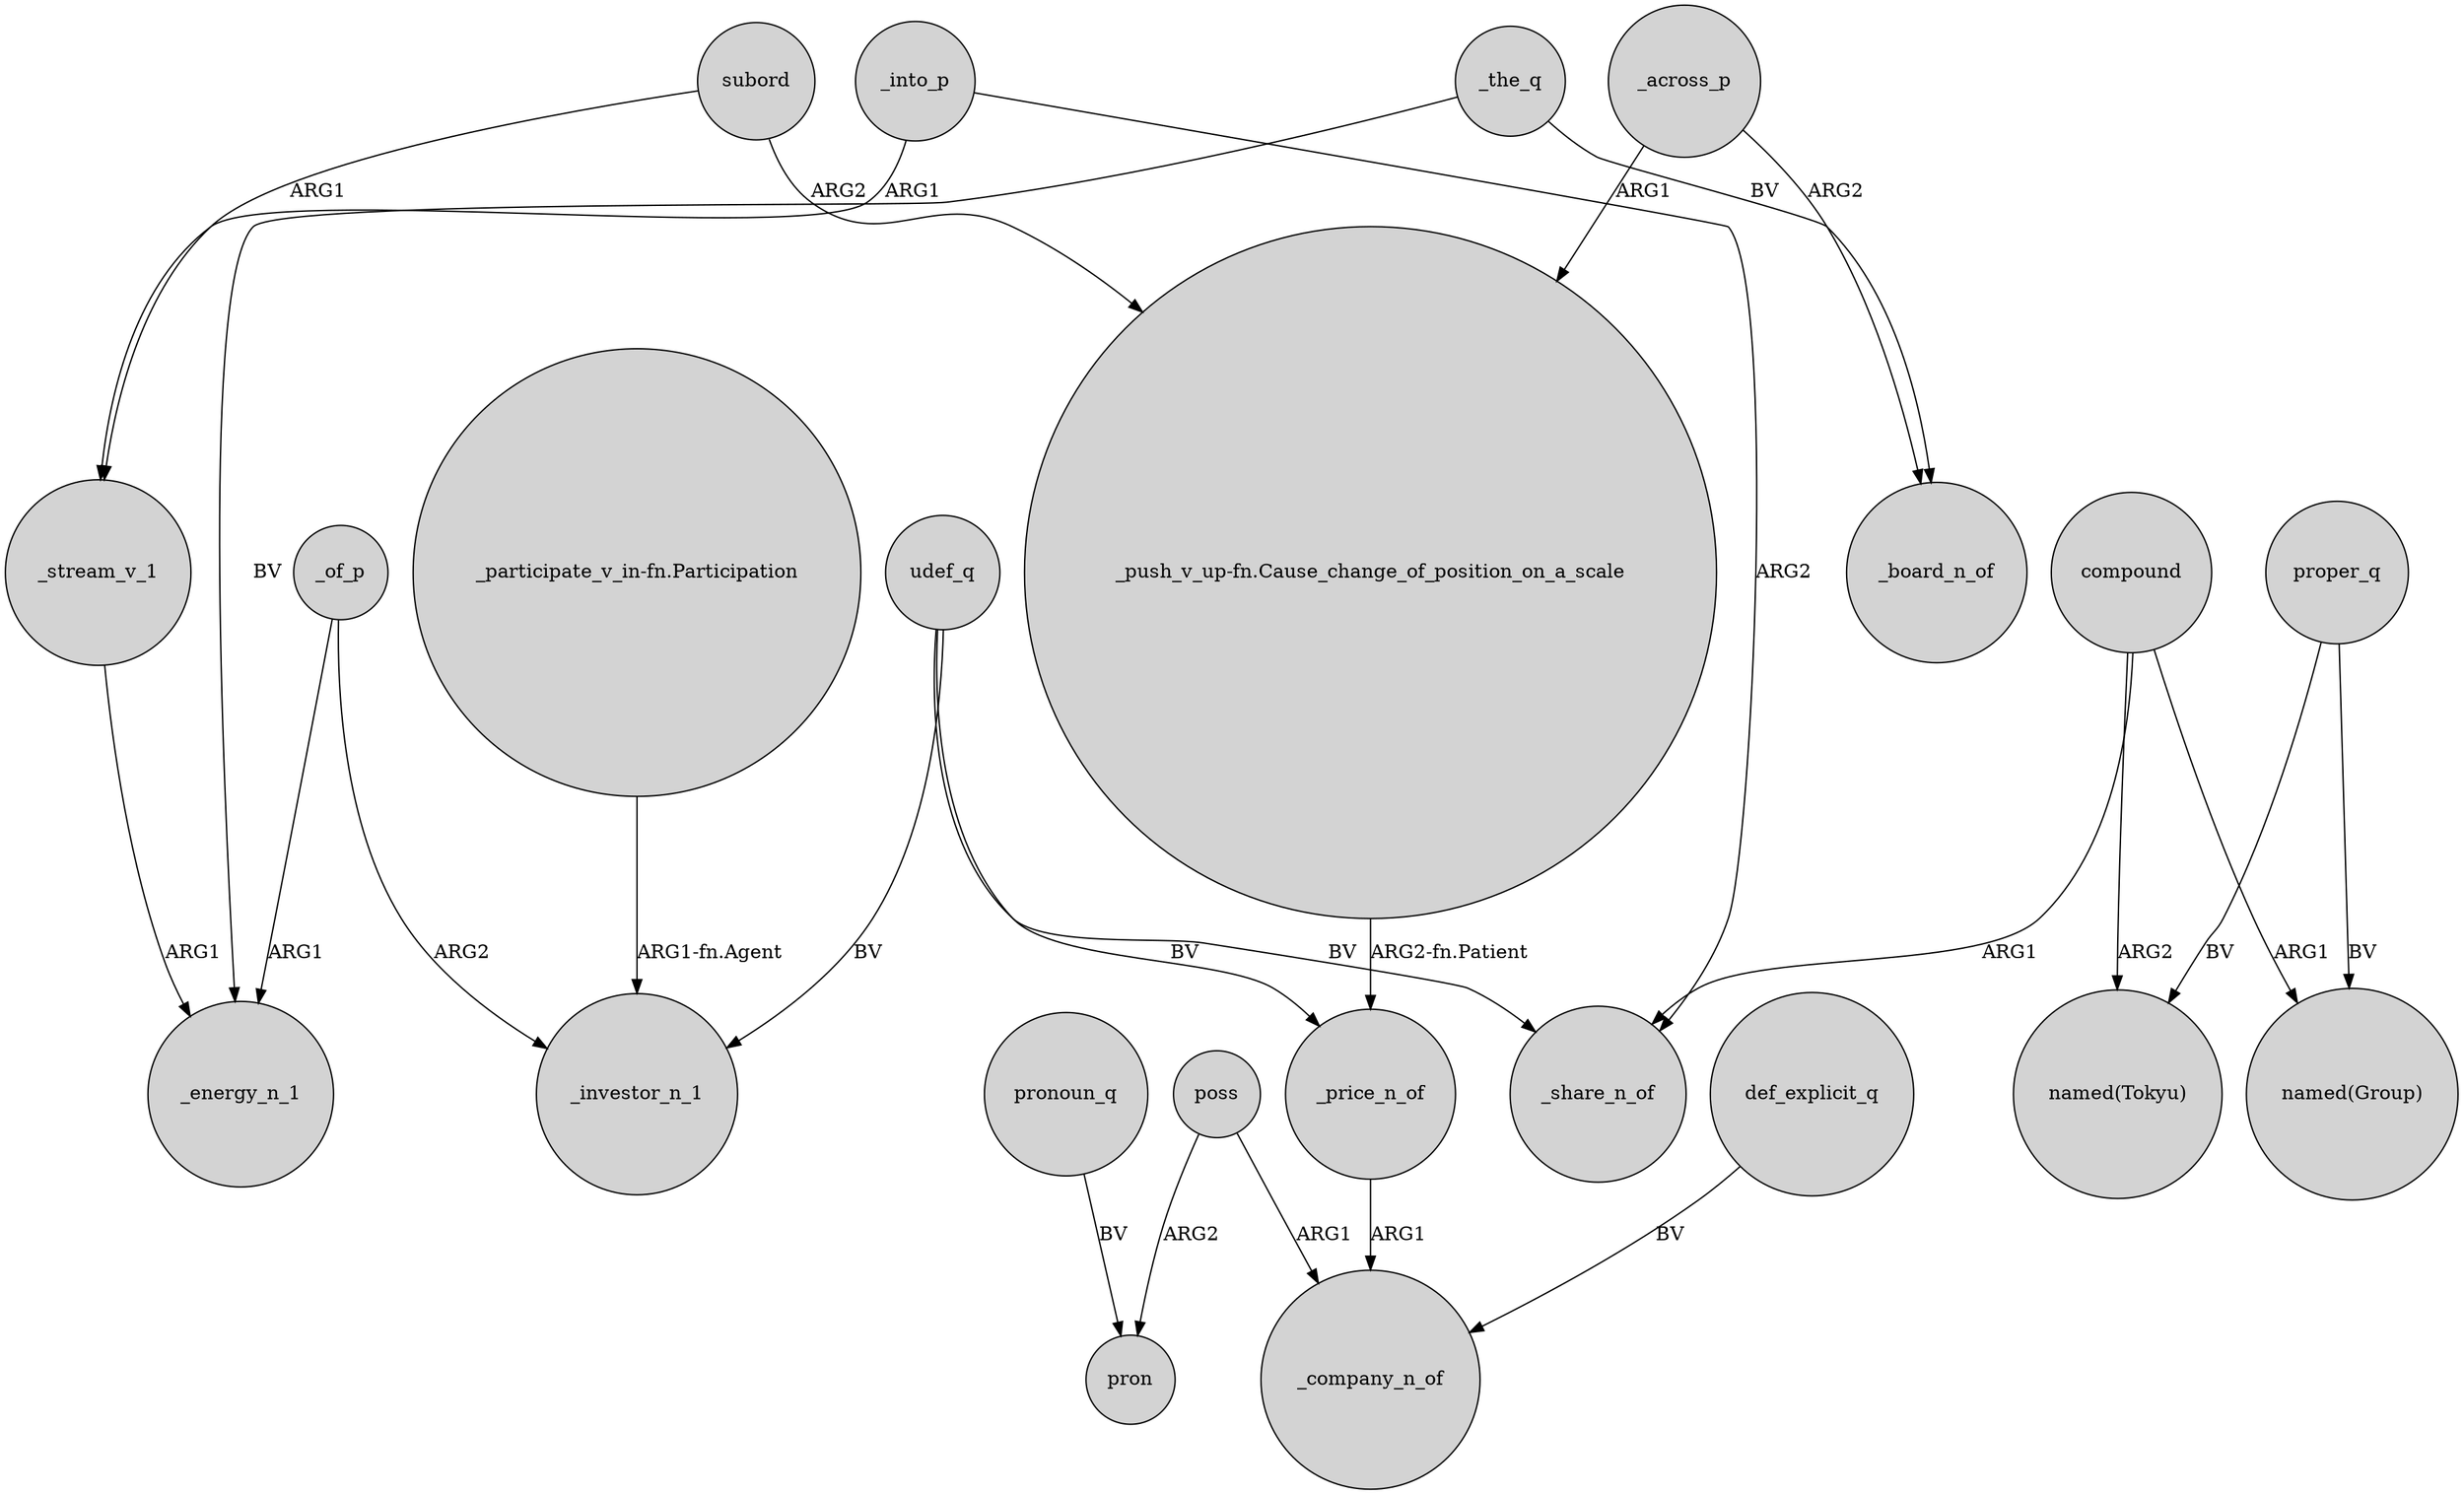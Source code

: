 digraph {
	node [shape=circle style=filled]
	_stream_v_1 -> _energy_n_1 [label=ARG1]
	"_participate_v_in-fn.Participation" -> _investor_n_1 [label="ARG1-fn.Agent"]
	subord -> "_push_v_up-fn.Cause_change_of_position_on_a_scale" [label=ARG2]
	udef_q -> _price_n_of [label=BV]
	poss -> pron [label=ARG2]
	udef_q -> _investor_n_1 [label=BV]
	"_push_v_up-fn.Cause_change_of_position_on_a_scale" -> _price_n_of [label="ARG2-fn.Patient"]
	_price_n_of -> _company_n_of [label=ARG1]
	_across_p -> _board_n_of [label=ARG2]
	compound -> "named(Tokyu)" [label=ARG2]
	compound -> "named(Group)" [label=ARG1]
	def_explicit_q -> _company_n_of [label=BV]
	pronoun_q -> pron [label=BV]
	_of_p -> _investor_n_1 [label=ARG2]
	_the_q -> _board_n_of [label=BV]
	_into_p -> _share_n_of [label=ARG2]
	_the_q -> _energy_n_1 [label=BV]
	compound -> _share_n_of [label=ARG1]
	_across_p -> "_push_v_up-fn.Cause_change_of_position_on_a_scale" [label=ARG1]
	_into_p -> _stream_v_1 [label=ARG1]
	udef_q -> _share_n_of [label=BV]
	proper_q -> "named(Tokyu)" [label=BV]
	subord -> _stream_v_1 [label=ARG1]
	_of_p -> _energy_n_1 [label=ARG1]
	poss -> _company_n_of [label=ARG1]
	proper_q -> "named(Group)" [label=BV]
}

